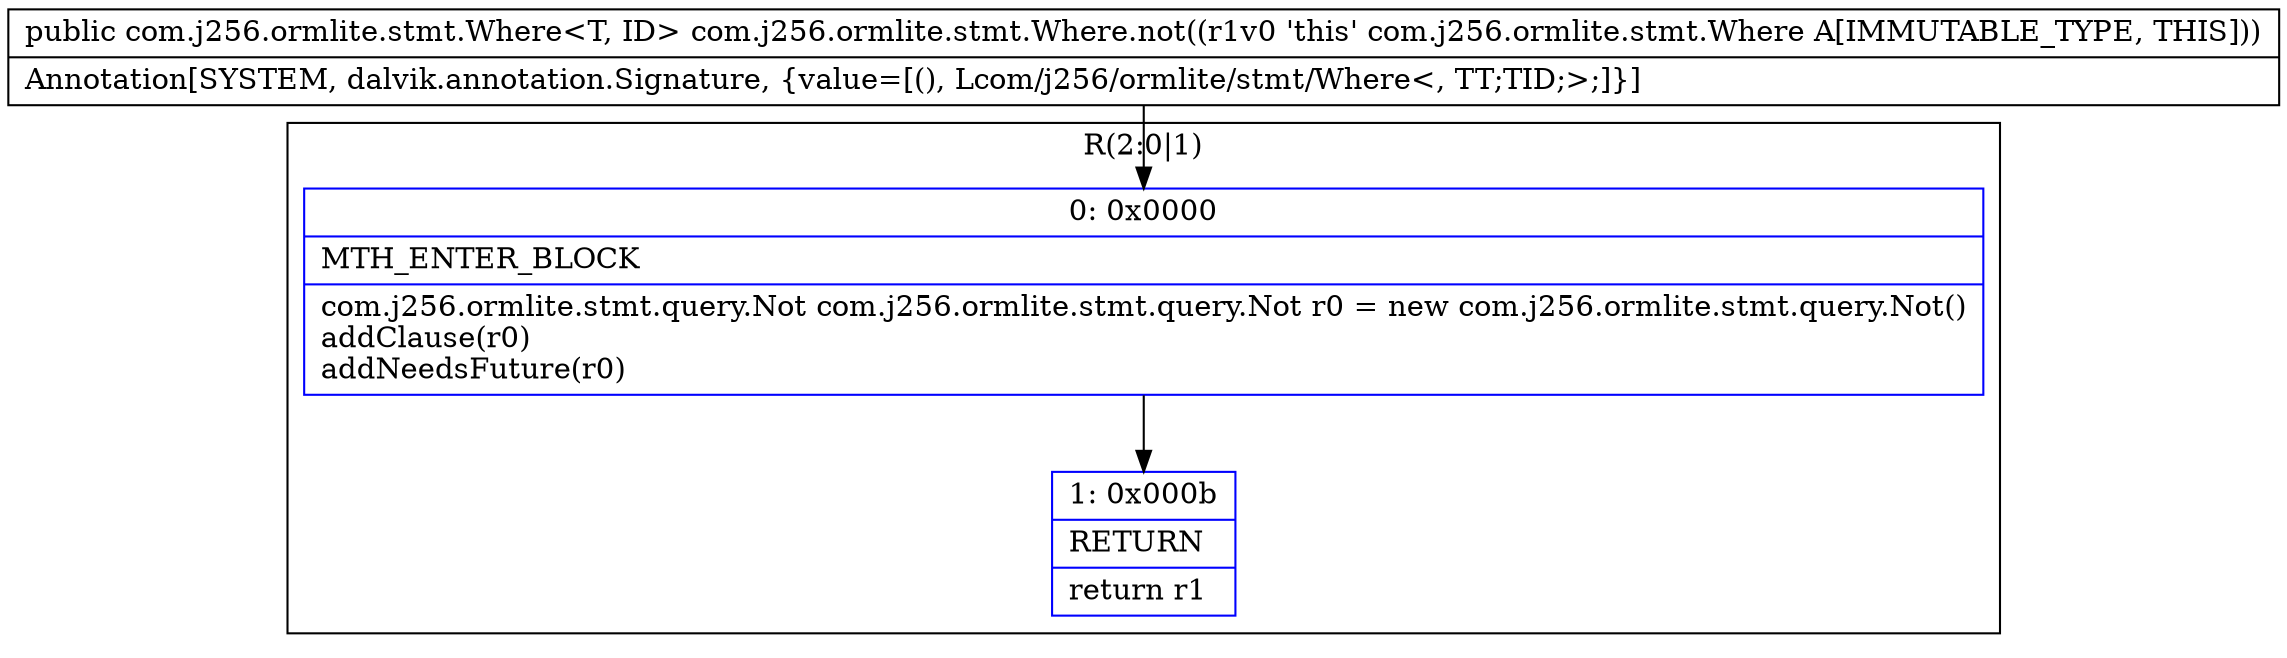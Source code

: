 digraph "CFG forcom.j256.ormlite.stmt.Where.not()Lcom\/j256\/ormlite\/stmt\/Where;" {
subgraph cluster_Region_861560228 {
label = "R(2:0|1)";
node [shape=record,color=blue];
Node_0 [shape=record,label="{0\:\ 0x0000|MTH_ENTER_BLOCK\l|com.j256.ormlite.stmt.query.Not com.j256.ormlite.stmt.query.Not r0 = new com.j256.ormlite.stmt.query.Not()\laddClause(r0)\laddNeedsFuture(r0)\l}"];
Node_1 [shape=record,label="{1\:\ 0x000b|RETURN\l|return r1\l}"];
}
MethodNode[shape=record,label="{public com.j256.ormlite.stmt.Where\<T, ID\> com.j256.ormlite.stmt.Where.not((r1v0 'this' com.j256.ormlite.stmt.Where A[IMMUTABLE_TYPE, THIS]))  | Annotation[SYSTEM, dalvik.annotation.Signature, \{value=[(), Lcom\/j256\/ormlite\/stmt\/Where\<, TT;TID;\>;]\}]\l}"];
MethodNode -> Node_0;
Node_0 -> Node_1;
}

